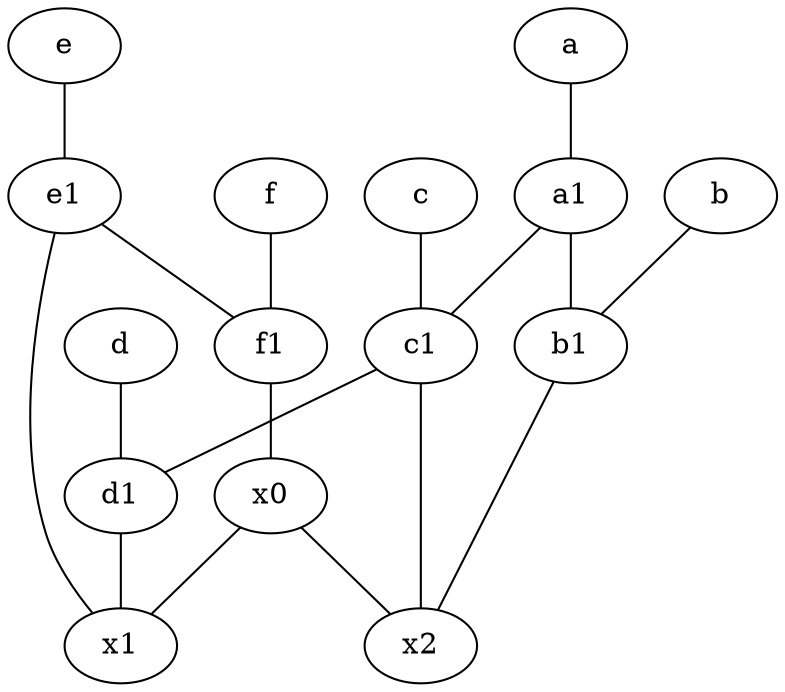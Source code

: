 graph {
	node [labelfontsize=50]
	x1 [labelfontsize=50]
	b1 [labelfontsize=50 pos="9,4!"]
	x0 [labelfontsize=50]
	d1 [labelfontsize=50 pos="3,5!"]
	a [labelfontsize=50 pos="8,2!"]
	c1 [labelfontsize=50 pos="4.5,3!"]
	b [labelfontsize=50 pos="10,4!"]
	d [labelfontsize=50 pos="2,5!"]
	f1 [labelfontsize=50 pos="3,8!"]
	f [labelfontsize=50 pos="3,9!"]
	e [labelfontsize=50 pos="7,9!"]
	a1 [labelfontsize=50 pos="8,3!"]
	x2 [labelfontsize=50]
	c [labelfontsize=50 pos="4.5,2!"]
	e1 [labelfontsize=50 pos="7,7!"]
	f1 -- x0
	b1 -- x2
	c1 -- x2
	a -- a1
	x0 -- x2
	a1 -- b1
	b -- b1
	e -- e1
	d1 -- x1
	f -- f1
	e1 -- x1
	a1 -- c1
	c -- c1
	e1 -- f1
	c1 -- d1
	x0 -- x1
	d -- d1
}
